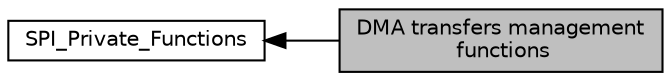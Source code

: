 digraph "DMA transfers management functions"
{
  edge [fontname="Helvetica",fontsize="10",labelfontname="Helvetica",labelfontsize="10"];
  node [fontname="Helvetica",fontsize="10",shape=record];
  rankdir=LR;
  Node0 [label="DMA transfers management\l functions",height=0.2,width=0.4,color="black", fillcolor="grey75", style="filled", fontcolor="black"];
  Node1 [label="SPI_Private_Functions",height=0.2,width=0.4,color="black", fillcolor="white", style="filled",URL="$group___s_p_i___private___functions.html"];
  Node1->Node0 [shape=plaintext, dir="back", style="solid"];
}
